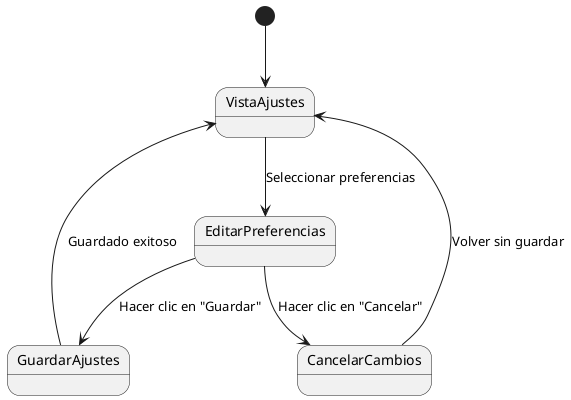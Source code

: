 @startuml
[*] --> VistaAjustes

VistaAjustes --> EditarPreferencias : Seleccionar preferencias
EditarPreferencias --> GuardarAjustes : Hacer clic en "Guardar"
EditarPreferencias --> CancelarCambios : Hacer clic en "Cancelar"
GuardarAjustes --> VistaAjustes : Guardado exitoso
CancelarCambios --> VistaAjustes : Volver sin guardar
@enduml
